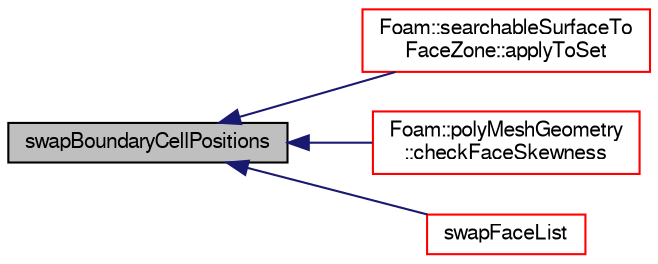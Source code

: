 digraph "swapBoundaryCellPositions"
{
  bgcolor="transparent";
  edge [fontname="FreeSans",fontsize="10",labelfontname="FreeSans",labelfontsize="10"];
  node [fontname="FreeSans",fontsize="10",shape=record];
  rankdir="LR";
  Node7844 [label="swapBoundaryCellPositions",height=0.2,width=0.4,color="black", fillcolor="grey75", style="filled", fontcolor="black"];
  Node7844 -> Node7845 [dir="back",color="midnightblue",fontsize="10",style="solid",fontname="FreeSans"];
  Node7845 [label="Foam::searchableSurfaceTo\lFaceZone::applyToSet",height=0.2,width=0.4,color="red",URL="$a25386.html#a2d6074569c50892cef0d0f02422c89d1"];
  Node7844 -> Node7848 [dir="back",color="midnightblue",fontsize="10",style="solid",fontname="FreeSans"];
  Node7848 [label="Foam::polyMeshGeometry\l::checkFaceSkewness",height=0.2,width=0.4,color="red",URL="$a21562.html#a2df259c9e50de61beac65c3757c224eb",tooltip="See primitiveMesh. "];
  Node7844 -> Node7874 [dir="back",color="midnightblue",fontsize="10",style="solid",fontname="FreeSans"];
  Node7874 [label="swapFaceList",height=0.2,width=0.4,color="red",URL="$a27502.html#a0a2ccad77335dc7f9439d3933cf109e0",tooltip="Swap coupled face values. "];
}
